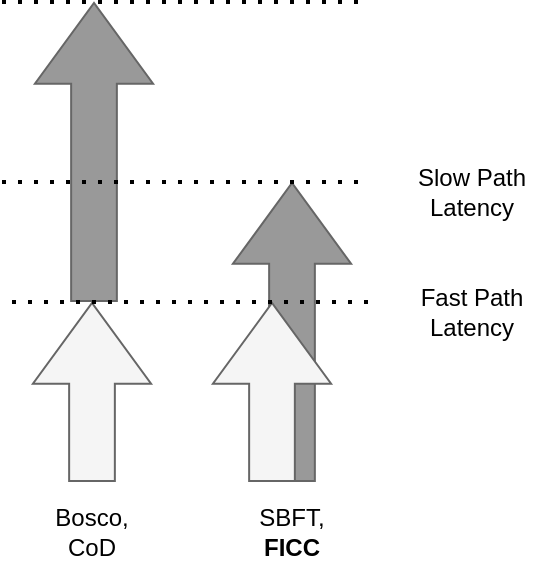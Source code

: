 <mxfile version="21.3.8" type="device">
  <diagram name="Page-1" id="1eS8MWWPxXNvRJYhu2EQ">
    <mxGraphModel dx="2074" dy="1014" grid="1" gridSize="10" guides="1" tooltips="1" connect="1" arrows="1" fold="1" page="1" pageScale="1" pageWidth="850" pageHeight="1100" math="0" shadow="0">
      <root>
        <mxCell id="0" />
        <mxCell id="1" parent="0" />
        <mxCell id="HI6z_mVAKLWrTjG7iXap-1" value="" style="shape=flexArrow;endArrow=classic;html=1;rounded=0;endWidth=35.238;endSize=13.129;width=22.857;fillColor=#f5f5f5;strokeColor=#666666;" parent="1" edge="1">
          <mxGeometry width="50" height="50" relative="1" as="geometry">
            <mxPoint x="470" y="580" as="sourcePoint" />
            <mxPoint x="470" y="490" as="targetPoint" />
          </mxGeometry>
        </mxCell>
        <mxCell id="HI6z_mVAKLWrTjG7iXap-3" value="" style="shape=flexArrow;endArrow=classic;html=1;rounded=0;endWidth=35.238;endSize=13.129;width=22.857;fillColor=#999999;strokeColor=#666666;" parent="1" edge="1">
          <mxGeometry width="50" height="50" relative="1" as="geometry">
            <mxPoint x="471" y="490" as="sourcePoint" />
            <mxPoint x="471" y="340" as="targetPoint" />
          </mxGeometry>
        </mxCell>
        <mxCell id="HI6z_mVAKLWrTjG7iXap-5" value="" style="shape=flexArrow;endArrow=classic;html=1;rounded=0;endWidth=35.238;endSize=13.129;width=22.857;fillColor=#999999;strokeColor=#666666;" parent="1" edge="1">
          <mxGeometry width="50" height="50" relative="1" as="geometry">
            <mxPoint x="570" y="580" as="sourcePoint" />
            <mxPoint x="570" y="430" as="targetPoint" />
          </mxGeometry>
        </mxCell>
        <mxCell id="HI6z_mVAKLWrTjG7iXap-2" value="" style="shape=flexArrow;endArrow=classic;html=1;rounded=0;endWidth=35.238;endSize=13.129;width=22.857;fillColor=#f5f5f5;strokeColor=#666666;" parent="1" edge="1">
          <mxGeometry width="50" height="50" relative="1" as="geometry">
            <mxPoint x="560" y="580" as="sourcePoint" />
            <mxPoint x="560" y="490" as="targetPoint" />
          </mxGeometry>
        </mxCell>
        <mxCell id="HI6z_mVAKLWrTjG7iXap-6" value="" style="endArrow=none;dashed=1;html=1;dashPattern=1 3;strokeWidth=2;rounded=0;" parent="1" edge="1">
          <mxGeometry width="50" height="50" relative="1" as="geometry">
            <mxPoint x="430" y="490" as="sourcePoint" />
            <mxPoint x="610" y="490" as="targetPoint" />
          </mxGeometry>
        </mxCell>
        <mxCell id="HI6z_mVAKLWrTjG7iXap-7" value="" style="endArrow=none;dashed=1;html=1;dashPattern=1 3;strokeWidth=2;rounded=0;" parent="1" edge="1">
          <mxGeometry width="50" height="50" relative="1" as="geometry">
            <mxPoint x="425" y="340" as="sourcePoint" />
            <mxPoint x="605" y="340" as="targetPoint" />
          </mxGeometry>
        </mxCell>
        <mxCell id="HI6z_mVAKLWrTjG7iXap-8" value="" style="endArrow=none;dashed=1;html=1;dashPattern=1 3;strokeWidth=2;rounded=0;" parent="1" edge="1">
          <mxGeometry width="50" height="50" relative="1" as="geometry">
            <mxPoint x="425" y="430" as="sourcePoint" />
            <mxPoint x="605" y="430" as="targetPoint" />
          </mxGeometry>
        </mxCell>
        <mxCell id="HI6z_mVAKLWrTjG7iXap-9" value="Fast Path Latency" style="text;html=1;strokeColor=none;fillColor=none;align=center;verticalAlign=middle;whiteSpace=wrap;rounded=0;" parent="1" vertex="1">
          <mxGeometry x="630" y="480" width="60" height="30" as="geometry" />
        </mxCell>
        <mxCell id="HI6z_mVAKLWrTjG7iXap-10" value="&lt;div&gt;Slow Path&lt;/div&gt;&lt;div&gt;Latency&lt;br&gt;&lt;/div&gt;" style="text;html=1;strokeColor=none;fillColor=none;align=center;verticalAlign=middle;whiteSpace=wrap;rounded=0;" parent="1" vertex="1">
          <mxGeometry x="630" y="420" width="60" height="30" as="geometry" />
        </mxCell>
        <mxCell id="HI6z_mVAKLWrTjG7iXap-11" value="&lt;div&gt;Bosco, CoD&lt;/div&gt;" style="text;html=1;strokeColor=none;fillColor=none;align=center;verticalAlign=middle;whiteSpace=wrap;rounded=0;" parent="1" vertex="1">
          <mxGeometry x="440" y="590" width="60" height="30" as="geometry" />
        </mxCell>
        <mxCell id="HI6z_mVAKLWrTjG7iXap-12" value="&lt;div&gt;SBFT,&lt;/div&gt;&lt;div&gt;&lt;b&gt;FICC&lt;/b&gt;&lt;/div&gt;" style="text;html=1;strokeColor=none;fillColor=none;align=center;verticalAlign=middle;whiteSpace=wrap;rounded=0;" parent="1" vertex="1">
          <mxGeometry x="540" y="590" width="60" height="30" as="geometry" />
        </mxCell>
      </root>
    </mxGraphModel>
  </diagram>
</mxfile>
